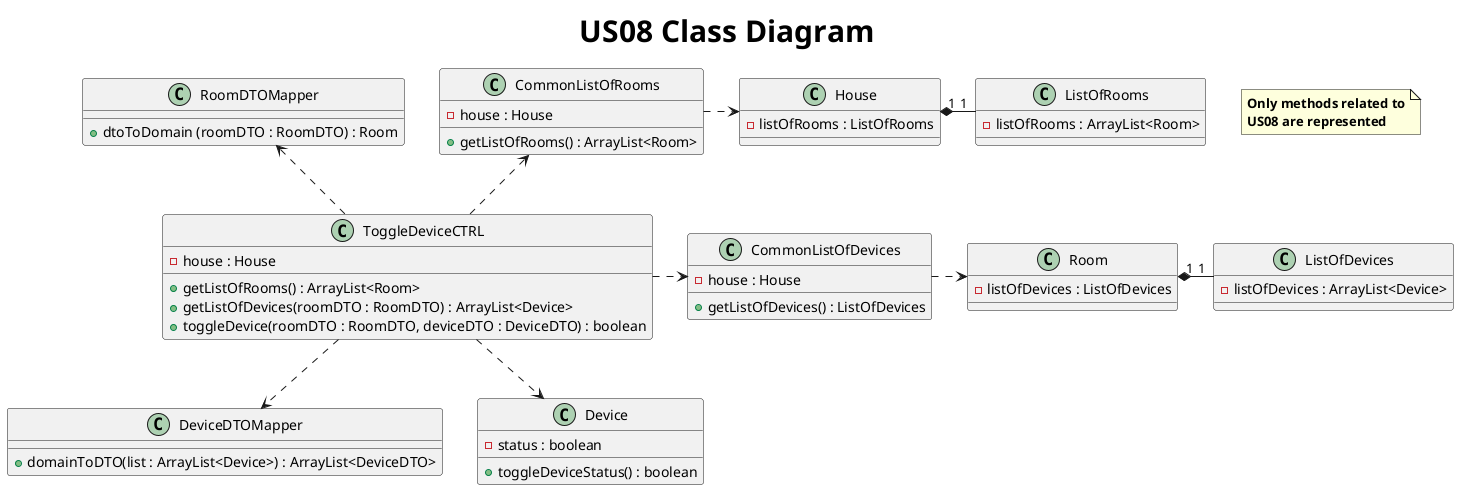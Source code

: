 @startuml
title <size: 30> US08 Class Diagram

note "<b>Only methods related to\n<b>US08 are represented" as N1
class ToggleDeviceCTRL {
    - house : House
    + getListOfRooms() : ArrayList<Room>
    + getListOfDevices(roomDTO : RoomDTO) : ArrayList<Device>
    + toggleDevice(roomDTO : RoomDTO, deviceDTO : DeviceDTO) : boolean
}

class CommonListOfRooms {
    - house : House
    + getListOfRooms() : ArrayList<Room>
}

class CommonListOfDevices {
    -house : House
    + getListOfDevices() : ListOfDevices
}

class House {
    - listOfRooms : ListOfRooms
}

class Room {
    - listOfDevices : ListOfDevices
}

class ListOfRooms {
    - listOfRooms : ArrayList<Room>
}

class RoomDTOMapper {
    + dtoToDomain (roomDTO : RoomDTO) : Room
}

class DeviceDTOMapper {
    + domainToDTO(list : ArrayList<Device>) : ArrayList<DeviceDTO>
}

class ListOfDevices {
    - listOfDevices : ArrayList<Device>
}

class Device {
    - status : boolean
    + toggleDeviceStatus() : boolean
}

ToggleDeviceCTRL  -up.>  CommonListOfRooms
CommonListOfRooms  .>  House
House "1" *- "1" ListOfRooms
ToggleDeviceCTRL  -up.>  RoomDTOMapper
ToggleDeviceCTRL  .>  CommonListOfDevices
CommonListOfDevices  .>  Room
Room "1" *- "1" ListOfDevices
ToggleDeviceCTRL  -down.>  DeviceDTOMapper
ToggleDeviceCTRL  -down.>  Device
@enduml